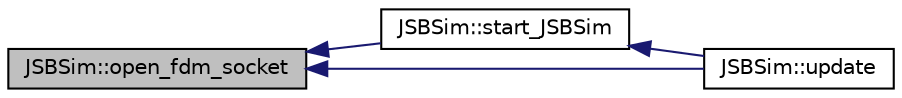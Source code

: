digraph "JSBSim::open_fdm_socket"
{
 // INTERACTIVE_SVG=YES
  edge [fontname="Helvetica",fontsize="10",labelfontname="Helvetica",labelfontsize="10"];
  node [fontname="Helvetica",fontsize="10",shape=record];
  rankdir="LR";
  Node1 [label="JSBSim::open_fdm_socket",height=0.2,width=0.4,color="black", fillcolor="grey75", style="filled" fontcolor="black"];
  Node1 -> Node2 [dir="back",color="midnightblue",fontsize="10",style="solid",fontname="Helvetica"];
  Node2 [label="JSBSim::start_JSBSim",height=0.2,width=0.4,color="black", fillcolor="white", style="filled",URL="$classJSBSim.html#a2d834b58ab0702e7801752bcf5fa0fee"];
  Node2 -> Node3 [dir="back",color="midnightblue",fontsize="10",style="solid",fontname="Helvetica"];
  Node3 [label="JSBSim::update",height=0.2,width=0.4,color="black", fillcolor="white", style="filled",URL="$classJSBSim.html#af578b81cce90bf59daea6eccc4c09549"];
  Node1 -> Node3 [dir="back",color="midnightblue",fontsize="10",style="solid",fontname="Helvetica"];
}
